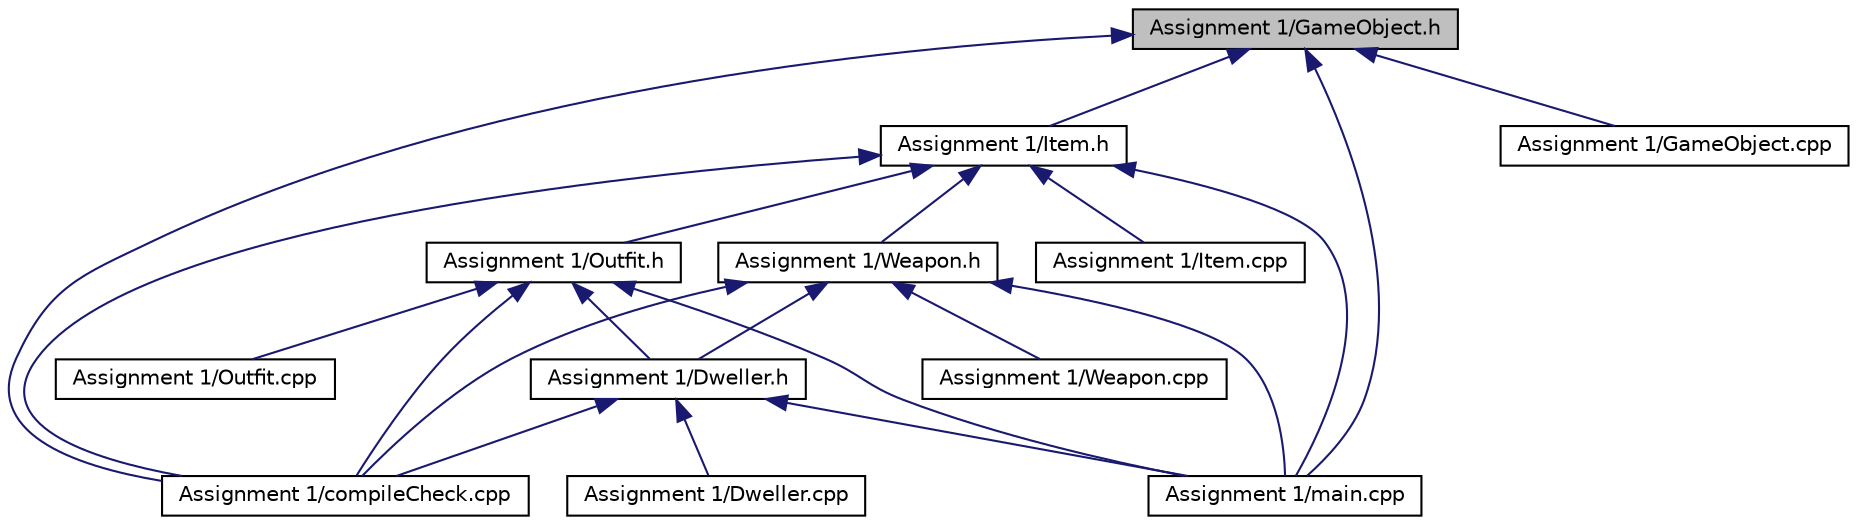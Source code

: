 digraph "Assignment 1/GameObject.h"
{
  bgcolor="transparent";
  edge [fontname="Helvetica",fontsize="10",labelfontname="Helvetica",labelfontsize="10"];
  node [fontname="Helvetica",fontsize="10",shape=record];
  Node1 [label="Assignment 1/GameObject.h",height=0.2,width=0.4,color="black", fillcolor="grey75", style="filled", fontcolor="black"];
  Node1 -> Node2 [dir="back",color="midnightblue",fontsize="10",style="solid",fontname="Helvetica"];
  Node2 [label="Assignment 1/Item.h",height=0.2,width=0.4,color="black",URL="$Item_8h.html"];
  Node2 -> Node3 [dir="back",color="midnightblue",fontsize="10",style="solid",fontname="Helvetica"];
  Node3 [label="Assignment 1/Outfit.h",height=0.2,width=0.4,color="black",URL="$Outfit_8h.html",tooltip="Class to create a Outfit Item object. "];
  Node3 -> Node4 [dir="back",color="midnightblue",fontsize="10",style="solid",fontname="Helvetica"];
  Node4 [label="Assignment 1/Dweller.h",height=0.2,width=0.4,color="black",URL="$Dweller_8h.html",tooltip="Class to create a Dweller game object. "];
  Node4 -> Node5 [dir="back",color="midnightblue",fontsize="10",style="solid",fontname="Helvetica"];
  Node5 [label="Assignment 1/compileCheck.cpp",height=0.2,width=0.4,color="black",URL="$compileCheck_8cpp.html"];
  Node4 -> Node6 [dir="back",color="midnightblue",fontsize="10",style="solid",fontname="Helvetica"];
  Node6 [label="Assignment 1/Dweller.cpp",height=0.2,width=0.4,color="black",URL="$Dweller_8cpp.html"];
  Node4 -> Node7 [dir="back",color="midnightblue",fontsize="10",style="solid",fontname="Helvetica"];
  Node7 [label="Assignment 1/main.cpp",height=0.2,width=0.4,color="black",URL="$main_8cpp.html"];
  Node3 -> Node5 [dir="back",color="midnightblue",fontsize="10",style="solid",fontname="Helvetica"];
  Node3 -> Node7 [dir="back",color="midnightblue",fontsize="10",style="solid",fontname="Helvetica"];
  Node3 -> Node8 [dir="back",color="midnightblue",fontsize="10",style="solid",fontname="Helvetica"];
  Node8 [label="Assignment 1/Outfit.cpp",height=0.2,width=0.4,color="black",URL="$Outfit_8cpp.html"];
  Node2 -> Node9 [dir="back",color="midnightblue",fontsize="10",style="solid",fontname="Helvetica"];
  Node9 [label="Assignment 1/Weapon.h",height=0.2,width=0.4,color="black",URL="$Weapon_8h.html",tooltip="Class to create a Weapon Item object. "];
  Node9 -> Node4 [dir="back",color="midnightblue",fontsize="10",style="solid",fontname="Helvetica"];
  Node9 -> Node5 [dir="back",color="midnightblue",fontsize="10",style="solid",fontname="Helvetica"];
  Node9 -> Node7 [dir="back",color="midnightblue",fontsize="10",style="solid",fontname="Helvetica"];
  Node9 -> Node10 [dir="back",color="midnightblue",fontsize="10",style="solid",fontname="Helvetica"];
  Node10 [label="Assignment 1/Weapon.cpp",height=0.2,width=0.4,color="black",URL="$Weapon_8cpp.html"];
  Node2 -> Node5 [dir="back",color="midnightblue",fontsize="10",style="solid",fontname="Helvetica"];
  Node2 -> Node11 [dir="back",color="midnightblue",fontsize="10",style="solid",fontname="Helvetica"];
  Node11 [label="Assignment 1/Item.cpp",height=0.2,width=0.4,color="black",URL="$Item_8cpp.html"];
  Node2 -> Node7 [dir="back",color="midnightblue",fontsize="10",style="solid",fontname="Helvetica"];
  Node1 -> Node5 [dir="back",color="midnightblue",fontsize="10",style="solid",fontname="Helvetica"];
  Node1 -> Node12 [dir="back",color="midnightblue",fontsize="10",style="solid",fontname="Helvetica"];
  Node12 [label="Assignment 1/GameObject.cpp",height=0.2,width=0.4,color="black",URL="$GameObject_8cpp.html"];
  Node1 -> Node7 [dir="back",color="midnightblue",fontsize="10",style="solid",fontname="Helvetica"];
}
